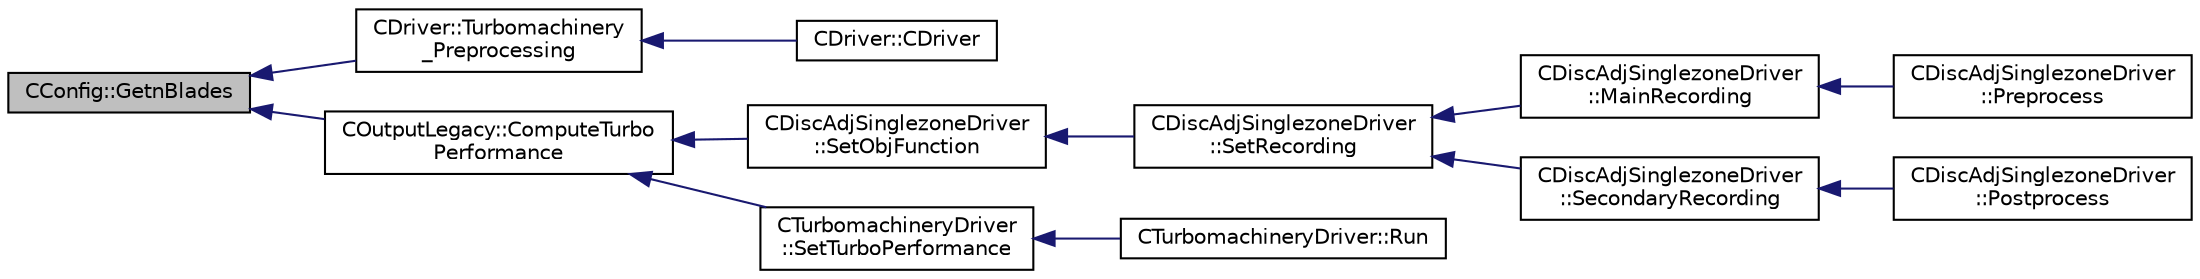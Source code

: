 digraph "CConfig::GetnBlades"
{
  edge [fontname="Helvetica",fontsize="10",labelfontname="Helvetica",labelfontsize="10"];
  node [fontname="Helvetica",fontsize="10",shape=record];
  rankdir="LR";
  Node8382 [label="CConfig::GetnBlades",height=0.2,width=0.4,color="black", fillcolor="grey75", style="filled", fontcolor="black"];
  Node8382 -> Node8383 [dir="back",color="midnightblue",fontsize="10",style="solid",fontname="Helvetica"];
  Node8383 [label="CDriver::Turbomachinery\l_Preprocessing",height=0.2,width=0.4,color="black", fillcolor="white", style="filled",URL="$class_c_driver.html#a9189caa3851cae4f1c52d5a7a00e5b27",tooltip="Initiate value for static mesh movement such as the gridVel for the ROTATING frame. "];
  Node8383 -> Node8384 [dir="back",color="midnightblue",fontsize="10",style="solid",fontname="Helvetica"];
  Node8384 [label="CDriver::CDriver",height=0.2,width=0.4,color="black", fillcolor="white", style="filled",URL="$class_c_driver.html#a3fca4a013a6efa9bbb38fe78a86b5f3d",tooltip="Constructor of the class. "];
  Node8382 -> Node8385 [dir="back",color="midnightblue",fontsize="10",style="solid",fontname="Helvetica"];
  Node8385 [label="COutputLegacy::ComputeTurbo\lPerformance",height=0.2,width=0.4,color="black", fillcolor="white", style="filled",URL="$class_c_output_legacy.html#a870a4170d6099c1f7c589596e20d2079",tooltip="Compute . "];
  Node8385 -> Node8386 [dir="back",color="midnightblue",fontsize="10",style="solid",fontname="Helvetica"];
  Node8386 [label="CDiscAdjSinglezoneDriver\l::SetObjFunction",height=0.2,width=0.4,color="black", fillcolor="white", style="filled",URL="$class_c_disc_adj_singlezone_driver.html#aea0513ac808106c6a92be610b3b17a6a",tooltip="Set the objective function. "];
  Node8386 -> Node8387 [dir="back",color="midnightblue",fontsize="10",style="solid",fontname="Helvetica"];
  Node8387 [label="CDiscAdjSinglezoneDriver\l::SetRecording",height=0.2,width=0.4,color="black", fillcolor="white", style="filled",URL="$class_c_disc_adj_singlezone_driver.html#a7e519f0f189a3a102b0630edaaa9d233",tooltip="Record one iteration of a flow iteration in within multiple zones. "];
  Node8387 -> Node8388 [dir="back",color="midnightblue",fontsize="10",style="solid",fontname="Helvetica"];
  Node8388 [label="CDiscAdjSinglezoneDriver\l::MainRecording",height=0.2,width=0.4,color="black", fillcolor="white", style="filled",URL="$class_c_disc_adj_singlezone_driver.html#af4087bc4859a336b67555336d8f28aaf",tooltip="Record the main computational path. "];
  Node8388 -> Node8389 [dir="back",color="midnightblue",fontsize="10",style="solid",fontname="Helvetica"];
  Node8389 [label="CDiscAdjSinglezoneDriver\l::Preprocess",height=0.2,width=0.4,color="black", fillcolor="white", style="filled",URL="$class_c_disc_adj_singlezone_driver.html#a2d0785572312526d0bd695a14dd405f2",tooltip="Preprocess the single-zone iteration. "];
  Node8387 -> Node8390 [dir="back",color="midnightblue",fontsize="10",style="solid",fontname="Helvetica"];
  Node8390 [label="CDiscAdjSinglezoneDriver\l::SecondaryRecording",height=0.2,width=0.4,color="black", fillcolor="white", style="filled",URL="$class_c_disc_adj_singlezone_driver.html#ad328a74dd89ed2e335b22c4bf2b53cb0",tooltip="Record the secondary computational path. "];
  Node8390 -> Node8391 [dir="back",color="midnightblue",fontsize="10",style="solid",fontname="Helvetica"];
  Node8391 [label="CDiscAdjSinglezoneDriver\l::Postprocess",height=0.2,width=0.4,color="black", fillcolor="white", style="filled",URL="$class_c_disc_adj_singlezone_driver.html#af0ac923c07d86674b252c28df9a115da",tooltip="Postprocess the adjoint iteration for ZONE_0. "];
  Node8385 -> Node8392 [dir="back",color="midnightblue",fontsize="10",style="solid",fontname="Helvetica"];
  Node8392 [label="CTurbomachineryDriver\l::SetTurboPerformance",height=0.2,width=0.4,color="black", fillcolor="white", style="filled",URL="$class_c_turbomachinery_driver.html#a5f79f6d56a18a557d1afce41629ec743",tooltip="Set Mixing Plane interface within multiple zones. "];
  Node8392 -> Node8393 [dir="back",color="midnightblue",fontsize="10",style="solid",fontname="Helvetica"];
  Node8393 [label="CTurbomachineryDriver::Run",height=0.2,width=0.4,color="black", fillcolor="white", style="filled",URL="$class_c_turbomachinery_driver.html#a4c5a1aaddfe1130684fbcdcacd7eb83f",tooltip="Run a single iteration of the physics within multiple zones. "];
}
